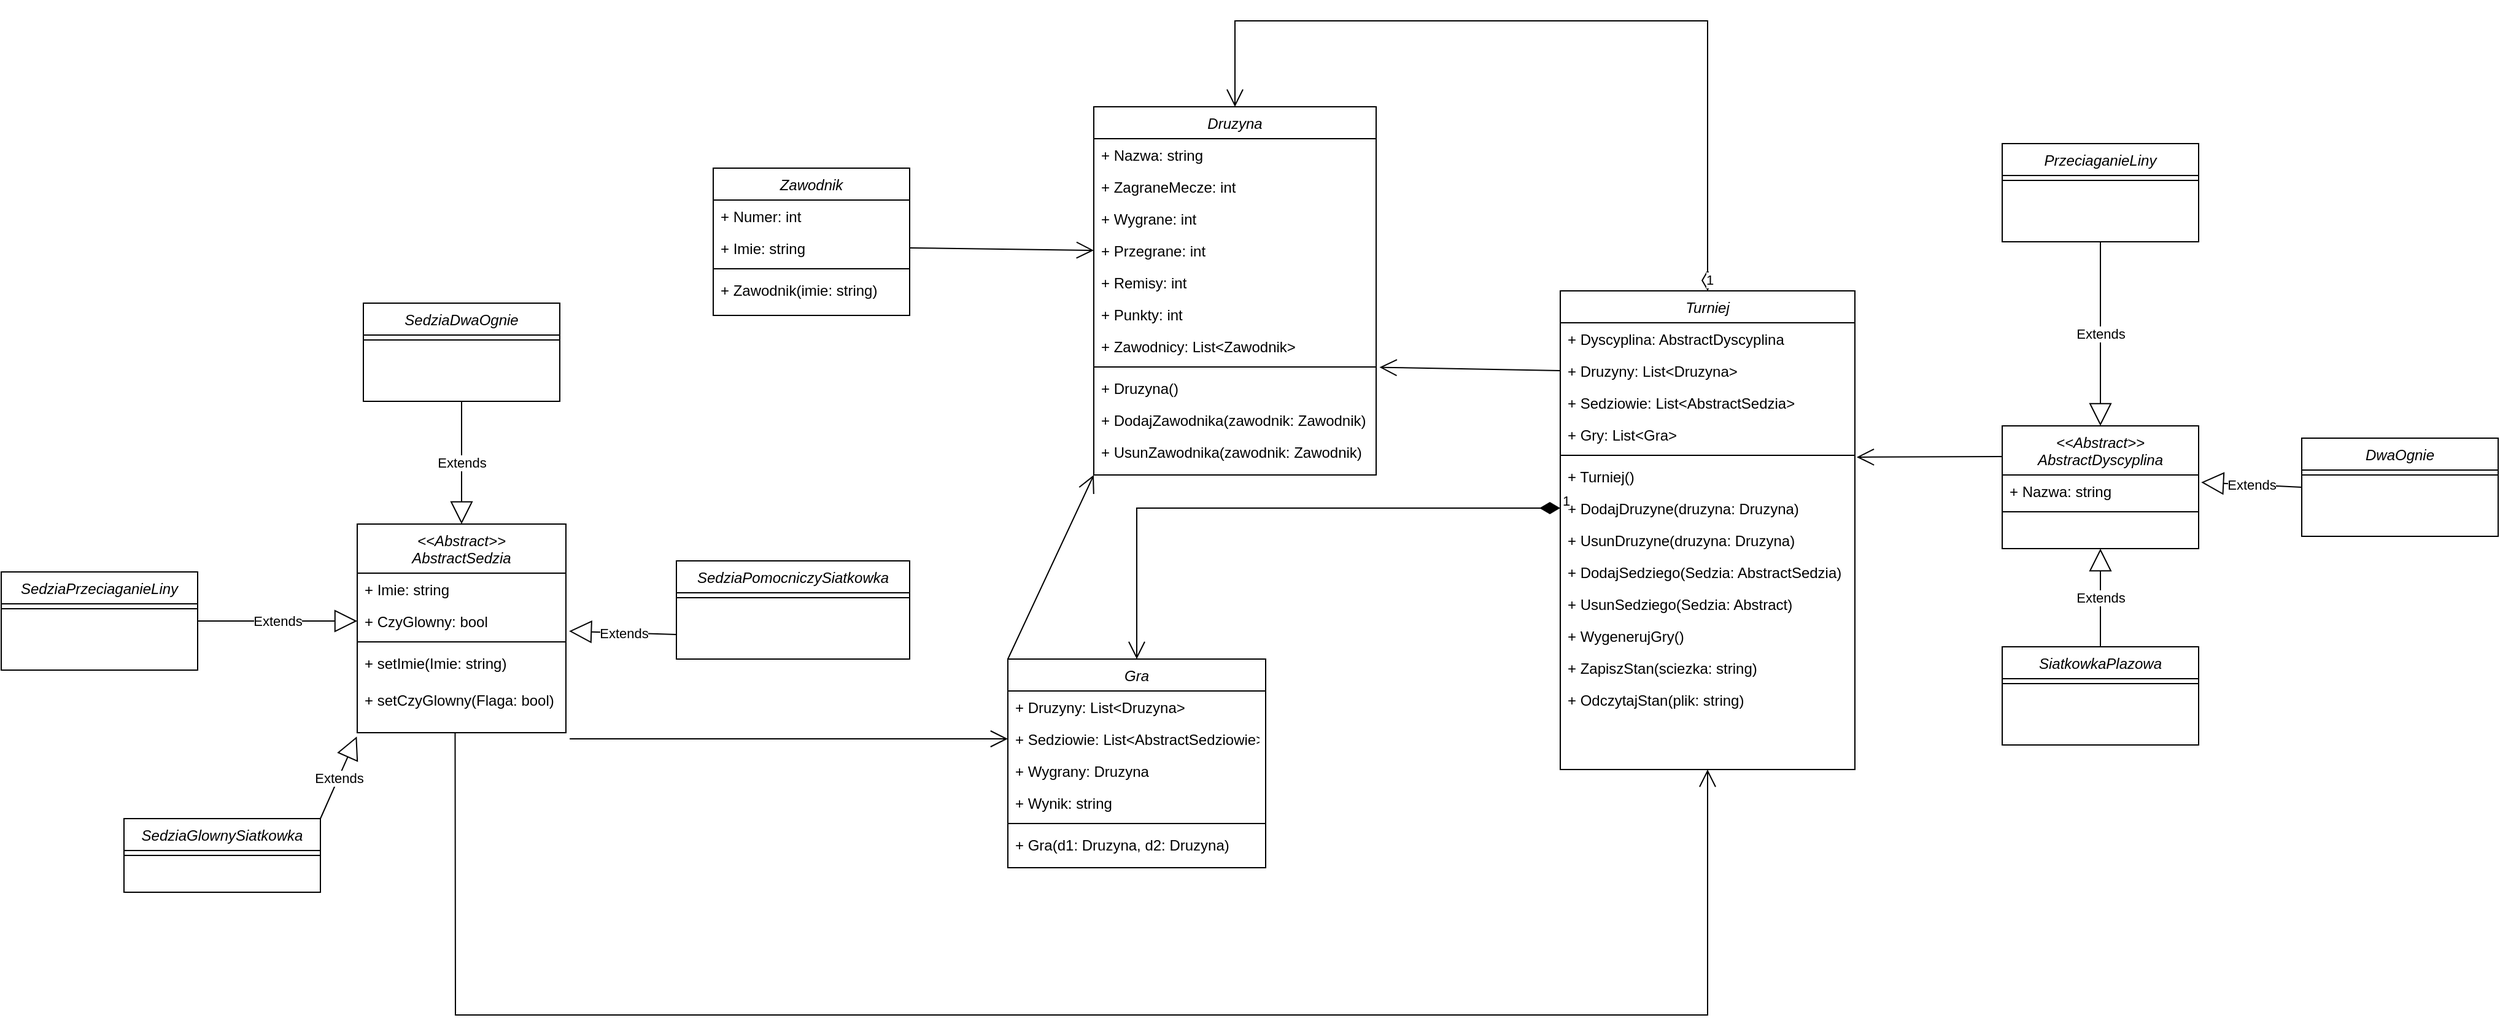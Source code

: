 <mxfile version="24.5.5" type="device">
  <diagram id="C5RBs43oDa-KdzZeNtuy" name="Page-1">
    <mxGraphModel dx="3160" dy="2252" grid="1" gridSize="10" guides="1" tooltips="1" connect="1" arrows="1" fold="1" page="1" pageScale="1" pageWidth="827" pageHeight="1169" math="0" shadow="0">
      <root>
        <mxCell id="WIyWlLk6GJQsqaUBKTNV-0" />
        <mxCell id="WIyWlLk6GJQsqaUBKTNV-1" parent="WIyWlLk6GJQsqaUBKTNV-0" />
        <mxCell id="Pkw76F_iNDFPqLSgERKK-0" value="&lt;&lt;Abstract&gt;&gt;&#xa;AbstractDyscyplina" style="swimlane;fontStyle=2;align=center;verticalAlign=top;childLayout=stackLayout;horizontal=1;startSize=40;horizontalStack=0;resizeParent=1;resizeLast=0;collapsible=1;marginBottom=0;rounded=0;shadow=0;strokeWidth=1;" vertex="1" parent="WIyWlLk6GJQsqaUBKTNV-1">
          <mxGeometry x="1250" y="220" width="160" height="100" as="geometry">
            <mxRectangle x="230" y="140" width="160" height="26" as="alternateBounds" />
          </mxGeometry>
        </mxCell>
        <mxCell id="Pkw76F_iNDFPqLSgERKK-1" value="+ Nazwa: string" style="text;align=left;verticalAlign=top;spacingLeft=4;spacingRight=4;overflow=hidden;rotatable=0;points=[[0,0.5],[1,0.5]];portConstraint=eastwest;" vertex="1" parent="Pkw76F_iNDFPqLSgERKK-0">
          <mxGeometry y="40" width="160" height="26" as="geometry" />
        </mxCell>
        <mxCell id="Pkw76F_iNDFPqLSgERKK-4" value="" style="line;html=1;strokeWidth=1;align=left;verticalAlign=middle;spacingTop=-1;spacingLeft=3;spacingRight=3;rotatable=0;labelPosition=right;points=[];portConstraint=eastwest;" vertex="1" parent="Pkw76F_iNDFPqLSgERKK-0">
          <mxGeometry y="66" width="160" height="8" as="geometry" />
        </mxCell>
        <mxCell id="Pkw76F_iNDFPqLSgERKK-6" value="DwaOgnie" style="swimlane;fontStyle=2;align=center;verticalAlign=top;childLayout=stackLayout;horizontal=1;startSize=26;horizontalStack=0;resizeParent=1;resizeLast=0;collapsible=1;marginBottom=0;rounded=0;shadow=0;strokeWidth=1;" vertex="1" parent="WIyWlLk6GJQsqaUBKTNV-1">
          <mxGeometry x="1494" y="230" width="160" height="80" as="geometry">
            <mxRectangle x="230" y="140" width="160" height="26" as="alternateBounds" />
          </mxGeometry>
        </mxCell>
        <mxCell id="Pkw76F_iNDFPqLSgERKK-10" value="" style="line;html=1;strokeWidth=1;align=left;verticalAlign=middle;spacingTop=-1;spacingLeft=3;spacingRight=3;rotatable=0;labelPosition=right;points=[];portConstraint=eastwest;" vertex="1" parent="Pkw76F_iNDFPqLSgERKK-6">
          <mxGeometry y="26" width="160" height="8" as="geometry" />
        </mxCell>
        <mxCell id="Pkw76F_iNDFPqLSgERKK-12" value="PrzeciaganieLiny" style="swimlane;fontStyle=2;align=center;verticalAlign=top;childLayout=stackLayout;horizontal=1;startSize=26;horizontalStack=0;resizeParent=1;resizeLast=0;collapsible=1;marginBottom=0;rounded=0;shadow=0;strokeWidth=1;" vertex="1" parent="WIyWlLk6GJQsqaUBKTNV-1">
          <mxGeometry x="1250" y="-10" width="160" height="80" as="geometry">
            <mxRectangle x="230" y="140" width="160" height="26" as="alternateBounds" />
          </mxGeometry>
        </mxCell>
        <mxCell id="Pkw76F_iNDFPqLSgERKK-16" value="" style="line;html=1;strokeWidth=1;align=left;verticalAlign=middle;spacingTop=-1;spacingLeft=3;spacingRight=3;rotatable=0;labelPosition=right;points=[];portConstraint=eastwest;" vertex="1" parent="Pkw76F_iNDFPqLSgERKK-12">
          <mxGeometry y="26" width="160" height="8" as="geometry" />
        </mxCell>
        <mxCell id="Pkw76F_iNDFPqLSgERKK-18" value="SiatkowkaPlazowa" style="swimlane;fontStyle=2;align=center;verticalAlign=top;childLayout=stackLayout;horizontal=1;startSize=26;horizontalStack=0;resizeParent=1;resizeLast=0;collapsible=1;marginBottom=0;rounded=0;shadow=0;strokeWidth=1;" vertex="1" parent="WIyWlLk6GJQsqaUBKTNV-1">
          <mxGeometry x="1250" y="400" width="160" height="80" as="geometry">
            <mxRectangle x="230" y="140" width="160" height="26" as="alternateBounds" />
          </mxGeometry>
        </mxCell>
        <mxCell id="Pkw76F_iNDFPqLSgERKK-22" value="" style="line;html=1;strokeWidth=1;align=left;verticalAlign=middle;spacingTop=-1;spacingLeft=3;spacingRight=3;rotatable=0;labelPosition=right;points=[];portConstraint=eastwest;" vertex="1" parent="Pkw76F_iNDFPqLSgERKK-18">
          <mxGeometry y="26" width="160" height="8" as="geometry" />
        </mxCell>
        <mxCell id="Pkw76F_iNDFPqLSgERKK-24" value="&lt;&lt;Abstract&gt;&gt;&#xa;AbstractSedzia" style="swimlane;fontStyle=2;align=center;verticalAlign=top;childLayout=stackLayout;horizontal=1;startSize=40;horizontalStack=0;resizeParent=1;resizeLast=0;collapsible=1;marginBottom=0;rounded=0;shadow=0;strokeWidth=1;" vertex="1" parent="WIyWlLk6GJQsqaUBKTNV-1">
          <mxGeometry x="-90" y="300" width="170" height="170" as="geometry">
            <mxRectangle x="230" y="140" width="160" height="26" as="alternateBounds" />
          </mxGeometry>
        </mxCell>
        <mxCell id="Pkw76F_iNDFPqLSgERKK-25" value="+ Imie: string" style="text;align=left;verticalAlign=top;spacingLeft=4;spacingRight=4;overflow=hidden;rotatable=0;points=[[0,0.5],[1,0.5]];portConstraint=eastwest;" vertex="1" parent="Pkw76F_iNDFPqLSgERKK-24">
          <mxGeometry y="40" width="170" height="26" as="geometry" />
        </mxCell>
        <mxCell id="Pkw76F_iNDFPqLSgERKK-27" value="+ CzyGlowny: bool" style="text;align=left;verticalAlign=top;spacingLeft=4;spacingRight=4;overflow=hidden;rotatable=0;points=[[0,0.5],[1,0.5]];portConstraint=eastwest;rounded=0;shadow=0;html=0;" vertex="1" parent="Pkw76F_iNDFPqLSgERKK-24">
          <mxGeometry y="66" width="170" height="26" as="geometry" />
        </mxCell>
        <mxCell id="Pkw76F_iNDFPqLSgERKK-28" value="" style="line;html=1;strokeWidth=1;align=left;verticalAlign=middle;spacingTop=-1;spacingLeft=3;spacingRight=3;rotatable=0;labelPosition=right;points=[];portConstraint=eastwest;" vertex="1" parent="Pkw76F_iNDFPqLSgERKK-24">
          <mxGeometry y="92" width="170" height="8" as="geometry" />
        </mxCell>
        <mxCell id="Pkw76F_iNDFPqLSgERKK-67" value="+ setImie(Imie: string)" style="text;align=left;verticalAlign=top;spacingLeft=4;spacingRight=4;overflow=hidden;rotatable=0;points=[[0,0.5],[1,0.5]];portConstraint=eastwest;" vertex="1" parent="Pkw76F_iNDFPqLSgERKK-24">
          <mxGeometry y="100" width="170" height="30" as="geometry" />
        </mxCell>
        <mxCell id="Pkw76F_iNDFPqLSgERKK-29" value="+ setCzyGlowny(Flaga: bool)" style="text;align=left;verticalAlign=top;spacingLeft=4;spacingRight=4;overflow=hidden;rotatable=0;points=[[0,0.5],[1,0.5]];portConstraint=eastwest;" vertex="1" parent="Pkw76F_iNDFPqLSgERKK-24">
          <mxGeometry y="130" width="170" height="40" as="geometry" />
        </mxCell>
        <mxCell id="Pkw76F_iNDFPqLSgERKK-30" value="SedziaDwaOgnie" style="swimlane;fontStyle=2;align=center;verticalAlign=top;childLayout=stackLayout;horizontal=1;startSize=26;horizontalStack=0;resizeParent=1;resizeLast=0;collapsible=1;marginBottom=0;rounded=0;shadow=0;strokeWidth=1;" vertex="1" parent="WIyWlLk6GJQsqaUBKTNV-1">
          <mxGeometry x="-85" y="120" width="160" height="80" as="geometry">
            <mxRectangle x="230" y="140" width="160" height="26" as="alternateBounds" />
          </mxGeometry>
        </mxCell>
        <mxCell id="Pkw76F_iNDFPqLSgERKK-34" value="" style="line;html=1;strokeWidth=1;align=left;verticalAlign=middle;spacingTop=-1;spacingLeft=3;spacingRight=3;rotatable=0;labelPosition=right;points=[];portConstraint=eastwest;" vertex="1" parent="Pkw76F_iNDFPqLSgERKK-30">
          <mxGeometry y="26" width="160" height="8" as="geometry" />
        </mxCell>
        <mxCell id="Pkw76F_iNDFPqLSgERKK-36" value="SedziaPrzeciaganieLiny" style="swimlane;fontStyle=2;align=center;verticalAlign=top;childLayout=stackLayout;horizontal=1;startSize=26;horizontalStack=0;resizeParent=1;resizeLast=0;collapsible=1;marginBottom=0;rounded=0;shadow=0;strokeWidth=1;" vertex="1" parent="WIyWlLk6GJQsqaUBKTNV-1">
          <mxGeometry x="-380" y="339" width="160" height="80" as="geometry">
            <mxRectangle x="230" y="140" width="160" height="26" as="alternateBounds" />
          </mxGeometry>
        </mxCell>
        <mxCell id="Pkw76F_iNDFPqLSgERKK-40" value="" style="line;html=1;strokeWidth=1;align=left;verticalAlign=middle;spacingTop=-1;spacingLeft=3;spacingRight=3;rotatable=0;labelPosition=right;points=[];portConstraint=eastwest;" vertex="1" parent="Pkw76F_iNDFPqLSgERKK-36">
          <mxGeometry y="26" width="160" height="8" as="geometry" />
        </mxCell>
        <mxCell id="Pkw76F_iNDFPqLSgERKK-42" value="Druzyna" style="swimlane;fontStyle=2;align=center;verticalAlign=top;childLayout=stackLayout;horizontal=1;startSize=26;horizontalStack=0;resizeParent=1;resizeLast=0;collapsible=1;marginBottom=0;rounded=0;shadow=0;strokeWidth=1;" vertex="1" parent="WIyWlLk6GJQsqaUBKTNV-1">
          <mxGeometry x="510" y="-40" width="230" height="300" as="geometry">
            <mxRectangle x="230" y="140" width="160" height="26" as="alternateBounds" />
          </mxGeometry>
        </mxCell>
        <mxCell id="Pkw76F_iNDFPqLSgERKK-43" value="+ Nazwa: string" style="text;align=left;verticalAlign=top;spacingLeft=4;spacingRight=4;overflow=hidden;rotatable=0;points=[[0,0.5],[1,0.5]];portConstraint=eastwest;" vertex="1" parent="Pkw76F_iNDFPqLSgERKK-42">
          <mxGeometry y="26" width="230" height="26" as="geometry" />
        </mxCell>
        <mxCell id="Pkw76F_iNDFPqLSgERKK-44" value="+ ZagraneMecze: int" style="text;align=left;verticalAlign=top;spacingLeft=4;spacingRight=4;overflow=hidden;rotatable=0;points=[[0,0.5],[1,0.5]];portConstraint=eastwest;rounded=0;shadow=0;html=0;" vertex="1" parent="Pkw76F_iNDFPqLSgERKK-42">
          <mxGeometry y="52" width="230" height="26" as="geometry" />
        </mxCell>
        <mxCell id="Pkw76F_iNDFPqLSgERKK-45" value="+ Wygrane: int" style="text;align=left;verticalAlign=top;spacingLeft=4;spacingRight=4;overflow=hidden;rotatable=0;points=[[0,0.5],[1,0.5]];portConstraint=eastwest;rounded=0;shadow=0;html=0;" vertex="1" parent="Pkw76F_iNDFPqLSgERKK-42">
          <mxGeometry y="78" width="230" height="26" as="geometry" />
        </mxCell>
        <mxCell id="Pkw76F_iNDFPqLSgERKK-68" value="+ Przegrane: int" style="text;align=left;verticalAlign=top;spacingLeft=4;spacingRight=4;overflow=hidden;rotatable=0;points=[[0,0.5],[1,0.5]];portConstraint=eastwest;rounded=0;shadow=0;html=0;" vertex="1" parent="Pkw76F_iNDFPqLSgERKK-42">
          <mxGeometry y="104" width="230" height="26" as="geometry" />
        </mxCell>
        <mxCell id="Pkw76F_iNDFPqLSgERKK-70" value="+ Remisy: int" style="text;align=left;verticalAlign=top;spacingLeft=4;spacingRight=4;overflow=hidden;rotatable=0;points=[[0,0.5],[1,0.5]];portConstraint=eastwest;rounded=0;shadow=0;html=0;" vertex="1" parent="Pkw76F_iNDFPqLSgERKK-42">
          <mxGeometry y="130" width="230" height="26" as="geometry" />
        </mxCell>
        <mxCell id="Pkw76F_iNDFPqLSgERKK-69" value="+ Punkty: int" style="text;align=left;verticalAlign=top;spacingLeft=4;spacingRight=4;overflow=hidden;rotatable=0;points=[[0,0.5],[1,0.5]];portConstraint=eastwest;rounded=0;shadow=0;html=0;" vertex="1" parent="Pkw76F_iNDFPqLSgERKK-42">
          <mxGeometry y="156" width="230" height="26" as="geometry" />
        </mxCell>
        <mxCell id="Pkw76F_iNDFPqLSgERKK-71" value="+ Zawodnicy: List&lt;Zawodnik&gt;" style="text;align=left;verticalAlign=top;spacingLeft=4;spacingRight=4;overflow=hidden;rotatable=0;points=[[0,0.5],[1,0.5]];portConstraint=eastwest;rounded=0;shadow=0;html=0;" vertex="1" parent="Pkw76F_iNDFPqLSgERKK-42">
          <mxGeometry y="182" width="230" height="26" as="geometry" />
        </mxCell>
        <mxCell id="Pkw76F_iNDFPqLSgERKK-46" value="" style="line;html=1;strokeWidth=1;align=left;verticalAlign=middle;spacingTop=-1;spacingLeft=3;spacingRight=3;rotatable=0;labelPosition=right;points=[];portConstraint=eastwest;" vertex="1" parent="Pkw76F_iNDFPqLSgERKK-42">
          <mxGeometry y="208" width="230" height="8" as="geometry" />
        </mxCell>
        <mxCell id="Pkw76F_iNDFPqLSgERKK-47" value="+ Druzyna()" style="text;align=left;verticalAlign=top;spacingLeft=4;spacingRight=4;overflow=hidden;rotatable=0;points=[[0,0.5],[1,0.5]];portConstraint=eastwest;" vertex="1" parent="Pkw76F_iNDFPqLSgERKK-42">
          <mxGeometry y="216" width="230" height="26" as="geometry" />
        </mxCell>
        <mxCell id="Pkw76F_iNDFPqLSgERKK-72" value="+ DodajZawodnika(zawodnik: Zawodnik)" style="text;align=left;verticalAlign=top;spacingLeft=4;spacingRight=4;overflow=hidden;rotatable=0;points=[[0,0.5],[1,0.5]];portConstraint=eastwest;" vertex="1" parent="Pkw76F_iNDFPqLSgERKK-42">
          <mxGeometry y="242" width="230" height="26" as="geometry" />
        </mxCell>
        <mxCell id="Pkw76F_iNDFPqLSgERKK-73" value="+ UsunZawodnika(zawodnik: Zawodnik)" style="text;align=left;verticalAlign=top;spacingLeft=4;spacingRight=4;overflow=hidden;rotatable=0;points=[[0,0.5],[1,0.5]];portConstraint=eastwest;" vertex="1" parent="Pkw76F_iNDFPqLSgERKK-42">
          <mxGeometry y="268" width="230" height="26" as="geometry" />
        </mxCell>
        <mxCell id="Pkw76F_iNDFPqLSgERKK-48" value="Gra" style="swimlane;fontStyle=2;align=center;verticalAlign=top;childLayout=stackLayout;horizontal=1;startSize=26;horizontalStack=0;resizeParent=1;resizeLast=0;collapsible=1;marginBottom=0;rounded=0;shadow=0;strokeWidth=1;" vertex="1" parent="WIyWlLk6GJQsqaUBKTNV-1">
          <mxGeometry x="440" y="410" width="210" height="170" as="geometry">
            <mxRectangle x="230" y="140" width="160" height="26" as="alternateBounds" />
          </mxGeometry>
        </mxCell>
        <mxCell id="Pkw76F_iNDFPqLSgERKK-49" value="+ Druzyny: List&lt;Druzyna&gt;" style="text;align=left;verticalAlign=top;spacingLeft=4;spacingRight=4;overflow=hidden;rotatable=0;points=[[0,0.5],[1,0.5]];portConstraint=eastwest;" vertex="1" parent="Pkw76F_iNDFPqLSgERKK-48">
          <mxGeometry y="26" width="210" height="26" as="geometry" />
        </mxCell>
        <mxCell id="Pkw76F_iNDFPqLSgERKK-50" value="+ Sedziowie: List&lt;AbstractSedziowie&gt;" style="text;align=left;verticalAlign=top;spacingLeft=4;spacingRight=4;overflow=hidden;rotatable=0;points=[[0,0.5],[1,0.5]];portConstraint=eastwest;rounded=0;shadow=0;html=0;" vertex="1" parent="Pkw76F_iNDFPqLSgERKK-48">
          <mxGeometry y="52" width="210" height="26" as="geometry" />
        </mxCell>
        <mxCell id="Pkw76F_iNDFPqLSgERKK-51" value="+ Wygrany: Druzyna" style="text;align=left;verticalAlign=top;spacingLeft=4;spacingRight=4;overflow=hidden;rotatable=0;points=[[0,0.5],[1,0.5]];portConstraint=eastwest;rounded=0;shadow=0;html=0;" vertex="1" parent="Pkw76F_iNDFPqLSgERKK-48">
          <mxGeometry y="78" width="210" height="26" as="geometry" />
        </mxCell>
        <mxCell id="Pkw76F_iNDFPqLSgERKK-53" value="+ Wynik: string" style="text;align=left;verticalAlign=top;spacingLeft=4;spacingRight=4;overflow=hidden;rotatable=0;points=[[0,0.5],[1,0.5]];portConstraint=eastwest;" vertex="1" parent="Pkw76F_iNDFPqLSgERKK-48">
          <mxGeometry y="104" width="210" height="26" as="geometry" />
        </mxCell>
        <mxCell id="Pkw76F_iNDFPqLSgERKK-52" value="" style="line;html=1;strokeWidth=1;align=left;verticalAlign=middle;spacingTop=-1;spacingLeft=3;spacingRight=3;rotatable=0;labelPosition=right;points=[];portConstraint=eastwest;" vertex="1" parent="Pkw76F_iNDFPqLSgERKK-48">
          <mxGeometry y="130" width="210" height="8" as="geometry" />
        </mxCell>
        <mxCell id="Pkw76F_iNDFPqLSgERKK-74" value="+ Gra(d1: Druzyna, d2: Druzyna)" style="text;align=left;verticalAlign=top;spacingLeft=4;spacingRight=4;overflow=hidden;rotatable=0;points=[[0,0.5],[1,0.5]];portConstraint=eastwest;rounded=0;shadow=0;html=0;" vertex="1" parent="Pkw76F_iNDFPqLSgERKK-48">
          <mxGeometry y="138" width="210" height="26" as="geometry" />
        </mxCell>
        <mxCell id="Pkw76F_iNDFPqLSgERKK-54" value="Zawodnik" style="swimlane;fontStyle=2;align=center;verticalAlign=top;childLayout=stackLayout;horizontal=1;startSize=26;horizontalStack=0;resizeParent=1;resizeLast=0;collapsible=1;marginBottom=0;rounded=0;shadow=0;strokeWidth=1;" vertex="1" parent="WIyWlLk6GJQsqaUBKTNV-1">
          <mxGeometry x="200" y="10" width="160" height="120" as="geometry">
            <mxRectangle x="230" y="140" width="160" height="26" as="alternateBounds" />
          </mxGeometry>
        </mxCell>
        <mxCell id="Pkw76F_iNDFPqLSgERKK-56" value="+ Numer: int" style="text;align=left;verticalAlign=top;spacingLeft=4;spacingRight=4;overflow=hidden;rotatable=0;points=[[0,0.5],[1,0.5]];portConstraint=eastwest;rounded=0;shadow=0;html=0;" vertex="1" parent="Pkw76F_iNDFPqLSgERKK-54">
          <mxGeometry y="26" width="160" height="26" as="geometry" />
        </mxCell>
        <mxCell id="Pkw76F_iNDFPqLSgERKK-57" value="+ Imie: string" style="text;align=left;verticalAlign=top;spacingLeft=4;spacingRight=4;overflow=hidden;rotatable=0;points=[[0,0.5],[1,0.5]];portConstraint=eastwest;rounded=0;shadow=0;html=0;" vertex="1" parent="Pkw76F_iNDFPqLSgERKK-54">
          <mxGeometry y="52" width="160" height="26" as="geometry" />
        </mxCell>
        <mxCell id="Pkw76F_iNDFPqLSgERKK-58" value="" style="line;html=1;strokeWidth=1;align=left;verticalAlign=middle;spacingTop=-1;spacingLeft=3;spacingRight=3;rotatable=0;labelPosition=right;points=[];portConstraint=eastwest;" vertex="1" parent="Pkw76F_iNDFPqLSgERKK-54">
          <mxGeometry y="78" width="160" height="8" as="geometry" />
        </mxCell>
        <mxCell id="Pkw76F_iNDFPqLSgERKK-59" value="+ Zawodnik(imie: string)" style="text;align=left;verticalAlign=top;spacingLeft=4;spacingRight=4;overflow=hidden;rotatable=0;points=[[0,0.5],[1,0.5]];portConstraint=eastwest;" vertex="1" parent="Pkw76F_iNDFPqLSgERKK-54">
          <mxGeometry y="86" width="160" height="26" as="geometry" />
        </mxCell>
        <mxCell id="Pkw76F_iNDFPqLSgERKK-60" value="Turniej" style="swimlane;fontStyle=2;align=center;verticalAlign=top;childLayout=stackLayout;horizontal=1;startSize=26;horizontalStack=0;resizeParent=1;resizeLast=0;collapsible=1;marginBottom=0;rounded=0;shadow=0;strokeWidth=1;" vertex="1" parent="WIyWlLk6GJQsqaUBKTNV-1">
          <mxGeometry x="890" y="110" width="240" height="390" as="geometry">
            <mxRectangle x="230" y="140" width="160" height="26" as="alternateBounds" />
          </mxGeometry>
        </mxCell>
        <mxCell id="Pkw76F_iNDFPqLSgERKK-61" value="+ Dyscyplina: AbstractDyscyplina" style="text;align=left;verticalAlign=top;spacingLeft=4;spacingRight=4;overflow=hidden;rotatable=0;points=[[0,0.5],[1,0.5]];portConstraint=eastwest;" vertex="1" parent="Pkw76F_iNDFPqLSgERKK-60">
          <mxGeometry y="26" width="240" height="26" as="geometry" />
        </mxCell>
        <mxCell id="Pkw76F_iNDFPqLSgERKK-62" value="+ Druzyny: List&lt;Druzyna&gt;" style="text;align=left;verticalAlign=top;spacingLeft=4;spacingRight=4;overflow=hidden;rotatable=0;points=[[0,0.5],[1,0.5]];portConstraint=eastwest;rounded=0;shadow=0;html=0;" vertex="1" parent="Pkw76F_iNDFPqLSgERKK-60">
          <mxGeometry y="52" width="240" height="26" as="geometry" />
        </mxCell>
        <mxCell id="Pkw76F_iNDFPqLSgERKK-63" value="+ Sedziowie: List&lt;AbstractSedzia&gt;" style="text;align=left;verticalAlign=top;spacingLeft=4;spacingRight=4;overflow=hidden;rotatable=0;points=[[0,0.5],[1,0.5]];portConstraint=eastwest;rounded=0;shadow=0;html=0;" vertex="1" parent="Pkw76F_iNDFPqLSgERKK-60">
          <mxGeometry y="78" width="240" height="26" as="geometry" />
        </mxCell>
        <mxCell id="Pkw76F_iNDFPqLSgERKK-65" value="+ Gry: List&lt;Gra&gt;" style="text;align=left;verticalAlign=top;spacingLeft=4;spacingRight=4;overflow=hidden;rotatable=0;points=[[0,0.5],[1,0.5]];portConstraint=eastwest;" vertex="1" parent="Pkw76F_iNDFPqLSgERKK-60">
          <mxGeometry y="104" width="240" height="26" as="geometry" />
        </mxCell>
        <mxCell id="Pkw76F_iNDFPqLSgERKK-64" value="" style="line;html=1;strokeWidth=1;align=left;verticalAlign=middle;spacingTop=-1;spacingLeft=3;spacingRight=3;rotatable=0;labelPosition=right;points=[];portConstraint=eastwest;" vertex="1" parent="Pkw76F_iNDFPqLSgERKK-60">
          <mxGeometry y="130" width="240" height="8" as="geometry" />
        </mxCell>
        <mxCell id="Pkw76F_iNDFPqLSgERKK-75" value="+ Turniej()" style="text;align=left;verticalAlign=top;spacingLeft=4;spacingRight=4;overflow=hidden;rotatable=0;points=[[0,0.5],[1,0.5]];portConstraint=eastwest;rounded=0;shadow=0;html=0;" vertex="1" parent="Pkw76F_iNDFPqLSgERKK-60">
          <mxGeometry y="138" width="240" height="26" as="geometry" />
        </mxCell>
        <mxCell id="Pkw76F_iNDFPqLSgERKK-76" value="+ DodajDruzyne(druzyna: Druzyna)" style="text;align=left;verticalAlign=top;spacingLeft=4;spacingRight=4;overflow=hidden;rotatable=0;points=[[0,0.5],[1,0.5]];portConstraint=eastwest;rounded=0;shadow=0;html=0;" vertex="1" parent="Pkw76F_iNDFPqLSgERKK-60">
          <mxGeometry y="164" width="240" height="26" as="geometry" />
        </mxCell>
        <mxCell id="Pkw76F_iNDFPqLSgERKK-77" value="+ UsunDruzyne(druzyna: Druzyna)" style="text;align=left;verticalAlign=top;spacingLeft=4;spacingRight=4;overflow=hidden;rotatable=0;points=[[0,0.5],[1,0.5]];portConstraint=eastwest;rounded=0;shadow=0;html=0;" vertex="1" parent="Pkw76F_iNDFPqLSgERKK-60">
          <mxGeometry y="190" width="240" height="26" as="geometry" />
        </mxCell>
        <mxCell id="Pkw76F_iNDFPqLSgERKK-78" value="+ DodajSedziego(Sedzia: AbstractSedzia)" style="text;align=left;verticalAlign=top;spacingLeft=4;spacingRight=4;overflow=hidden;rotatable=0;points=[[0,0.5],[1,0.5]];portConstraint=eastwest;rounded=0;shadow=0;html=0;" vertex="1" parent="Pkw76F_iNDFPqLSgERKK-60">
          <mxGeometry y="216" width="240" height="26" as="geometry" />
        </mxCell>
        <mxCell id="Pkw76F_iNDFPqLSgERKK-79" value="+ UsunSedziego(Sedzia: Abstract)" style="text;align=left;verticalAlign=top;spacingLeft=4;spacingRight=4;overflow=hidden;rotatable=0;points=[[0,0.5],[1,0.5]];portConstraint=eastwest;rounded=0;shadow=0;html=0;" vertex="1" parent="Pkw76F_iNDFPqLSgERKK-60">
          <mxGeometry y="242" width="240" height="26" as="geometry" />
        </mxCell>
        <mxCell id="Pkw76F_iNDFPqLSgERKK-80" value="+ WygenerujGry()" style="text;align=left;verticalAlign=top;spacingLeft=4;spacingRight=4;overflow=hidden;rotatable=0;points=[[0,0.5],[1,0.5]];portConstraint=eastwest;rounded=0;shadow=0;html=0;" vertex="1" parent="Pkw76F_iNDFPqLSgERKK-60">
          <mxGeometry y="268" width="240" height="26" as="geometry" />
        </mxCell>
        <mxCell id="Pkw76F_iNDFPqLSgERKK-81" value="+ ZapiszStan(sciezka: string)" style="text;align=left;verticalAlign=top;spacingLeft=4;spacingRight=4;overflow=hidden;rotatable=0;points=[[0,0.5],[1,0.5]];portConstraint=eastwest;rounded=0;shadow=0;html=0;" vertex="1" parent="Pkw76F_iNDFPqLSgERKK-60">
          <mxGeometry y="294" width="240" height="26" as="geometry" />
        </mxCell>
        <mxCell id="Pkw76F_iNDFPqLSgERKK-82" value="+ OdczytajStan(plik: string)" style="text;align=left;verticalAlign=top;spacingLeft=4;spacingRight=4;overflow=hidden;rotatable=0;points=[[0,0.5],[1,0.5]];portConstraint=eastwest;rounded=0;shadow=0;html=0;" vertex="1" parent="Pkw76F_iNDFPqLSgERKK-60">
          <mxGeometry y="320" width="240" height="26" as="geometry" />
        </mxCell>
        <mxCell id="Pkw76F_iNDFPqLSgERKK-83" value="Extends" style="endArrow=block;endSize=16;endFill=0;html=1;rounded=0;entryX=0.5;entryY=1;entryDx=0;entryDy=0;exitX=0.5;exitY=0;exitDx=0;exitDy=0;" edge="1" parent="WIyWlLk6GJQsqaUBKTNV-1" source="Pkw76F_iNDFPqLSgERKK-18" target="Pkw76F_iNDFPqLSgERKK-0">
          <mxGeometry width="160" relative="1" as="geometry">
            <mxPoint x="1370" y="360" as="sourcePoint" />
            <mxPoint x="520" y="170" as="targetPoint" />
          </mxGeometry>
        </mxCell>
        <mxCell id="Pkw76F_iNDFPqLSgERKK-84" value="Extends" style="endArrow=block;endSize=16;endFill=0;html=1;rounded=0;entryX=1.013;entryY=0.231;entryDx=0;entryDy=0;entryPerimeter=0;exitX=0;exitY=0.5;exitDx=0;exitDy=0;" edge="1" parent="WIyWlLk6GJQsqaUBKTNV-1" source="Pkw76F_iNDFPqLSgERKK-6" target="Pkw76F_iNDFPqLSgERKK-1">
          <mxGeometry width="160" relative="1" as="geometry">
            <mxPoint x="1440" y="310" as="sourcePoint" />
            <mxPoint x="1490" y="240" as="targetPoint" />
          </mxGeometry>
        </mxCell>
        <mxCell id="Pkw76F_iNDFPqLSgERKK-85" value="Extends" style="endArrow=block;endSize=16;endFill=0;html=1;rounded=0;exitX=0.5;exitY=1;exitDx=0;exitDy=0;entryX=0.5;entryY=0;entryDx=0;entryDy=0;" edge="1" parent="WIyWlLk6GJQsqaUBKTNV-1" source="Pkw76F_iNDFPqLSgERKK-12" target="Pkw76F_iNDFPqLSgERKK-0">
          <mxGeometry width="160" relative="1" as="geometry">
            <mxPoint x="220" y="-67" as="sourcePoint" />
            <mxPoint x="1390" y="120" as="targetPoint" />
          </mxGeometry>
        </mxCell>
        <mxCell id="Pkw76F_iNDFPqLSgERKK-86" value="Extends" style="endArrow=block;endSize=16;endFill=0;html=1;rounded=0;entryX=0.5;entryY=0;entryDx=0;entryDy=0;exitX=0.5;exitY=1;exitDx=0;exitDy=0;" edge="1" parent="WIyWlLk6GJQsqaUBKTNV-1" source="Pkw76F_iNDFPqLSgERKK-30" target="Pkw76F_iNDFPqLSgERKK-24">
          <mxGeometry width="160" relative="1" as="geometry">
            <mxPoint x="30" y="220" as="sourcePoint" />
            <mxPoint x="-130" y="317" as="targetPoint" />
          </mxGeometry>
        </mxCell>
        <mxCell id="Pkw76F_iNDFPqLSgERKK-87" value="Extends" style="endArrow=block;endSize=16;endFill=0;html=1;rounded=0;entryX=0;entryY=0.5;entryDx=0;entryDy=0;exitX=1;exitY=0.5;exitDx=0;exitDy=0;" edge="1" parent="WIyWlLk6GJQsqaUBKTNV-1" source="Pkw76F_iNDFPqLSgERKK-36" target="Pkw76F_iNDFPqLSgERKK-27">
          <mxGeometry width="160" relative="1" as="geometry">
            <mxPoint x="-180" y="320" as="sourcePoint" />
            <mxPoint x="130" y="130" as="targetPoint" />
          </mxGeometry>
        </mxCell>
        <mxCell id="Pkw76F_iNDFPqLSgERKK-88" value="1" style="endArrow=open;html=1;endSize=12;startArrow=diamondThin;startSize=14;startFill=0;edgeStyle=orthogonalEdgeStyle;align=left;verticalAlign=bottom;rounded=0;exitX=0.5;exitY=0;exitDx=0;exitDy=0;entryX=0.5;entryY=0;entryDx=0;entryDy=0;" edge="1" parent="WIyWlLk6GJQsqaUBKTNV-1" source="Pkw76F_iNDFPqLSgERKK-60" target="Pkw76F_iNDFPqLSgERKK-42">
          <mxGeometry x="-1" y="3" relative="1" as="geometry">
            <mxPoint x="300" y="160" as="sourcePoint" />
            <mxPoint x="340" y="290" as="targetPoint" />
            <Array as="points">
              <mxPoint x="1010" y="-110" />
              <mxPoint x="625" y="-110" />
            </Array>
          </mxGeometry>
        </mxCell>
        <mxCell id="Pkw76F_iNDFPqLSgERKK-90" value="1" style="endArrow=open;html=1;endSize=12;startArrow=diamondThin;startSize=14;startFill=1;edgeStyle=orthogonalEdgeStyle;align=left;verticalAlign=bottom;rounded=0;exitX=0;exitY=0.5;exitDx=0;exitDy=0;entryX=0.5;entryY=0;entryDx=0;entryDy=0;" edge="1" parent="WIyWlLk6GJQsqaUBKTNV-1" source="Pkw76F_iNDFPqLSgERKK-76" target="Pkw76F_iNDFPqLSgERKK-48">
          <mxGeometry x="-1" y="3" relative="1" as="geometry">
            <mxPoint x="254" y="680" as="sourcePoint" />
            <mxPoint x="414" y="680" as="targetPoint" />
          </mxGeometry>
        </mxCell>
        <mxCell id="Pkw76F_iNDFPqLSgERKK-91" value="" style="endArrow=open;endFill=1;endSize=12;html=1;rounded=0;exitX=0;exitY=0.5;exitDx=0;exitDy=0;entryX=1.012;entryY=-0.143;entryDx=0;entryDy=0;entryPerimeter=0;" edge="1" parent="WIyWlLk6GJQsqaUBKTNV-1" source="Pkw76F_iNDFPqLSgERKK-62" target="Pkw76F_iNDFPqLSgERKK-47">
          <mxGeometry width="160" relative="1" as="geometry">
            <mxPoint x="300" y="260" as="sourcePoint" />
            <mxPoint x="810" y="190" as="targetPoint" />
          </mxGeometry>
        </mxCell>
        <mxCell id="Pkw76F_iNDFPqLSgERKK-92" value="" style="endArrow=open;endFill=1;endSize=12;html=1;rounded=0;exitX=0;exitY=0;exitDx=0;exitDy=0;entryX=0;entryY=1;entryDx=0;entryDy=0;" edge="1" parent="WIyWlLk6GJQsqaUBKTNV-1" source="Pkw76F_iNDFPqLSgERKK-48" target="Pkw76F_iNDFPqLSgERKK-42">
          <mxGeometry width="160" relative="1" as="geometry">
            <mxPoint x="600" y="360" as="sourcePoint" />
            <mxPoint x="760" y="360" as="targetPoint" />
          </mxGeometry>
        </mxCell>
        <mxCell id="Pkw76F_iNDFPqLSgERKK-93" value="" style="endArrow=open;endFill=1;endSize=12;html=1;rounded=0;exitX=1.018;exitY=1.125;exitDx=0;exitDy=0;exitPerimeter=0;entryX=0;entryY=0.5;entryDx=0;entryDy=0;" edge="1" parent="WIyWlLk6GJQsqaUBKTNV-1" source="Pkw76F_iNDFPqLSgERKK-29" target="Pkw76F_iNDFPqLSgERKK-50">
          <mxGeometry width="160" relative="1" as="geometry">
            <mxPoint x="340" y="260" as="sourcePoint" />
            <mxPoint x="500" y="260" as="targetPoint" />
          </mxGeometry>
        </mxCell>
        <mxCell id="Pkw76F_iNDFPqLSgERKK-94" value="" style="endArrow=open;endFill=1;endSize=12;html=1;rounded=0;exitX=1;exitY=0.5;exitDx=0;exitDy=0;entryX=0;entryY=0.5;entryDx=0;entryDy=0;" edge="1" parent="WIyWlLk6GJQsqaUBKTNV-1" source="Pkw76F_iNDFPqLSgERKK-57" target="Pkw76F_iNDFPqLSgERKK-68">
          <mxGeometry width="160" relative="1" as="geometry">
            <mxPoint x="360" y="250" as="sourcePoint" />
            <mxPoint x="520" y="250" as="targetPoint" />
          </mxGeometry>
        </mxCell>
        <mxCell id="Pkw76F_iNDFPqLSgERKK-102" value="" style="endArrow=open;endFill=1;endSize=12;html=1;rounded=0;exitX=0.469;exitY=1.004;exitDx=0;exitDy=0;exitPerimeter=0;entryX=0.5;entryY=1;entryDx=0;entryDy=0;" edge="1" parent="WIyWlLk6GJQsqaUBKTNV-1" source="Pkw76F_iNDFPqLSgERKK-29" target="Pkw76F_iNDFPqLSgERKK-60">
          <mxGeometry width="160" relative="1" as="geometry">
            <mxPoint x="-190" y="330" as="sourcePoint" />
            <mxPoint x="-30" y="330" as="targetPoint" />
            <Array as="points">
              <mxPoint x="-10" y="700" />
              <mxPoint x="1010" y="700" />
            </Array>
          </mxGeometry>
        </mxCell>
        <mxCell id="Pkw76F_iNDFPqLSgERKK-103" value="" style="endArrow=open;endFill=1;endSize=12;html=1;rounded=0;exitX=0;exitY=0.25;exitDx=0;exitDy=0;entryX=1.006;entryY=1.21;entryDx=0;entryDy=0;entryPerimeter=0;" edge="1" parent="WIyWlLk6GJQsqaUBKTNV-1" source="Pkw76F_iNDFPqLSgERKK-0" target="Pkw76F_iNDFPqLSgERKK-65">
          <mxGeometry width="160" relative="1" as="geometry">
            <mxPoint x="360" y="250" as="sourcePoint" />
            <mxPoint x="520" y="250" as="targetPoint" />
            <Array as="points" />
          </mxGeometry>
        </mxCell>
        <mxCell id="Pkw76F_iNDFPqLSgERKK-104" value="SedziaGlownySiatkowka" style="swimlane;fontStyle=2;align=center;verticalAlign=top;childLayout=stackLayout;horizontal=1;startSize=26;horizontalStack=0;resizeParent=1;resizeLast=0;collapsible=1;marginBottom=0;rounded=0;shadow=0;strokeWidth=1;" vertex="1" parent="WIyWlLk6GJQsqaUBKTNV-1">
          <mxGeometry x="-280" y="540" width="160" height="60" as="geometry">
            <mxRectangle x="230" y="140" width="160" height="26" as="alternateBounds" />
          </mxGeometry>
        </mxCell>
        <mxCell id="Pkw76F_iNDFPqLSgERKK-107" value="" style="line;html=1;strokeWidth=1;align=left;verticalAlign=middle;spacingTop=-1;spacingLeft=3;spacingRight=3;rotatable=0;labelPosition=right;points=[];portConstraint=eastwest;" vertex="1" parent="Pkw76F_iNDFPqLSgERKK-104">
          <mxGeometry y="26" width="160" height="8" as="geometry" />
        </mxCell>
        <mxCell id="Pkw76F_iNDFPqLSgERKK-109" value="SedziaPomocniczySiatkowka" style="swimlane;fontStyle=2;align=center;verticalAlign=top;childLayout=stackLayout;horizontal=1;startSize=26;horizontalStack=0;resizeParent=1;resizeLast=0;collapsible=1;marginBottom=0;rounded=0;shadow=0;strokeWidth=1;" vertex="1" parent="WIyWlLk6GJQsqaUBKTNV-1">
          <mxGeometry x="170" y="330" width="190" height="80" as="geometry">
            <mxRectangle x="230" y="140" width="160" height="26" as="alternateBounds" />
          </mxGeometry>
        </mxCell>
        <mxCell id="Pkw76F_iNDFPqLSgERKK-112" value="" style="line;html=1;strokeWidth=1;align=left;verticalAlign=middle;spacingTop=-1;spacingLeft=3;spacingRight=3;rotatable=0;labelPosition=right;points=[];portConstraint=eastwest;" vertex="1" parent="Pkw76F_iNDFPqLSgERKK-109">
          <mxGeometry y="26" width="190" height="8" as="geometry" />
        </mxCell>
        <mxCell id="Pkw76F_iNDFPqLSgERKK-114" value="Extends" style="endArrow=block;endSize=16;endFill=0;html=1;rounded=0;entryX=1.015;entryY=0.817;entryDx=0;entryDy=0;exitX=0;exitY=0.75;exitDx=0;exitDy=0;entryPerimeter=0;" edge="1" parent="WIyWlLk6GJQsqaUBKTNV-1" source="Pkw76F_iNDFPqLSgERKK-109" target="Pkw76F_iNDFPqLSgERKK-27">
          <mxGeometry width="160" relative="1" as="geometry">
            <mxPoint x="-210" y="389" as="sourcePoint" />
            <mxPoint x="-80" y="389" as="targetPoint" />
          </mxGeometry>
        </mxCell>
        <mxCell id="Pkw76F_iNDFPqLSgERKK-115" value="Extends" style="endArrow=block;endSize=16;endFill=0;html=1;rounded=0;entryX=-0.002;entryY=1.078;entryDx=0;entryDy=0;exitX=1;exitY=0;exitDx=0;exitDy=0;entryPerimeter=0;" edge="1" parent="WIyWlLk6GJQsqaUBKTNV-1" source="Pkw76F_iNDFPqLSgERKK-104" target="Pkw76F_iNDFPqLSgERKK-29">
          <mxGeometry width="160" relative="1" as="geometry">
            <mxPoint x="-200" y="399" as="sourcePoint" />
            <mxPoint x="-70" y="399" as="targetPoint" />
          </mxGeometry>
        </mxCell>
      </root>
    </mxGraphModel>
  </diagram>
</mxfile>
